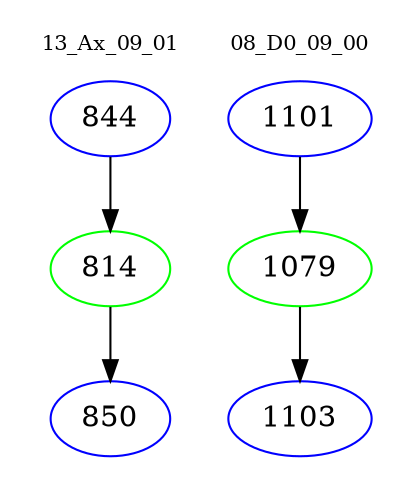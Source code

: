 digraph{
subgraph cluster_0 {
color = white
label = "13_Ax_09_01";
fontsize=10;
T0_844 [label="844", color="blue"]
T0_844 -> T0_814 [color="black"]
T0_814 [label="814", color="green"]
T0_814 -> T0_850 [color="black"]
T0_850 [label="850", color="blue"]
}
subgraph cluster_1 {
color = white
label = "08_D0_09_00";
fontsize=10;
T1_1101 [label="1101", color="blue"]
T1_1101 -> T1_1079 [color="black"]
T1_1079 [label="1079", color="green"]
T1_1079 -> T1_1103 [color="black"]
T1_1103 [label="1103", color="blue"]
}
}
